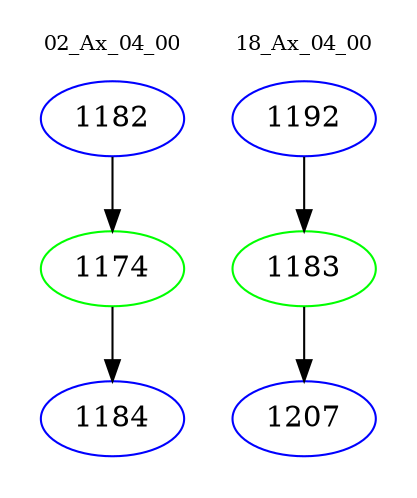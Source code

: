 digraph{
subgraph cluster_0 {
color = white
label = "02_Ax_04_00";
fontsize=10;
T0_1182 [label="1182", color="blue"]
T0_1182 -> T0_1174 [color="black"]
T0_1174 [label="1174", color="green"]
T0_1174 -> T0_1184 [color="black"]
T0_1184 [label="1184", color="blue"]
}
subgraph cluster_1 {
color = white
label = "18_Ax_04_00";
fontsize=10;
T1_1192 [label="1192", color="blue"]
T1_1192 -> T1_1183 [color="black"]
T1_1183 [label="1183", color="green"]
T1_1183 -> T1_1207 [color="black"]
T1_1207 [label="1207", color="blue"]
}
}
